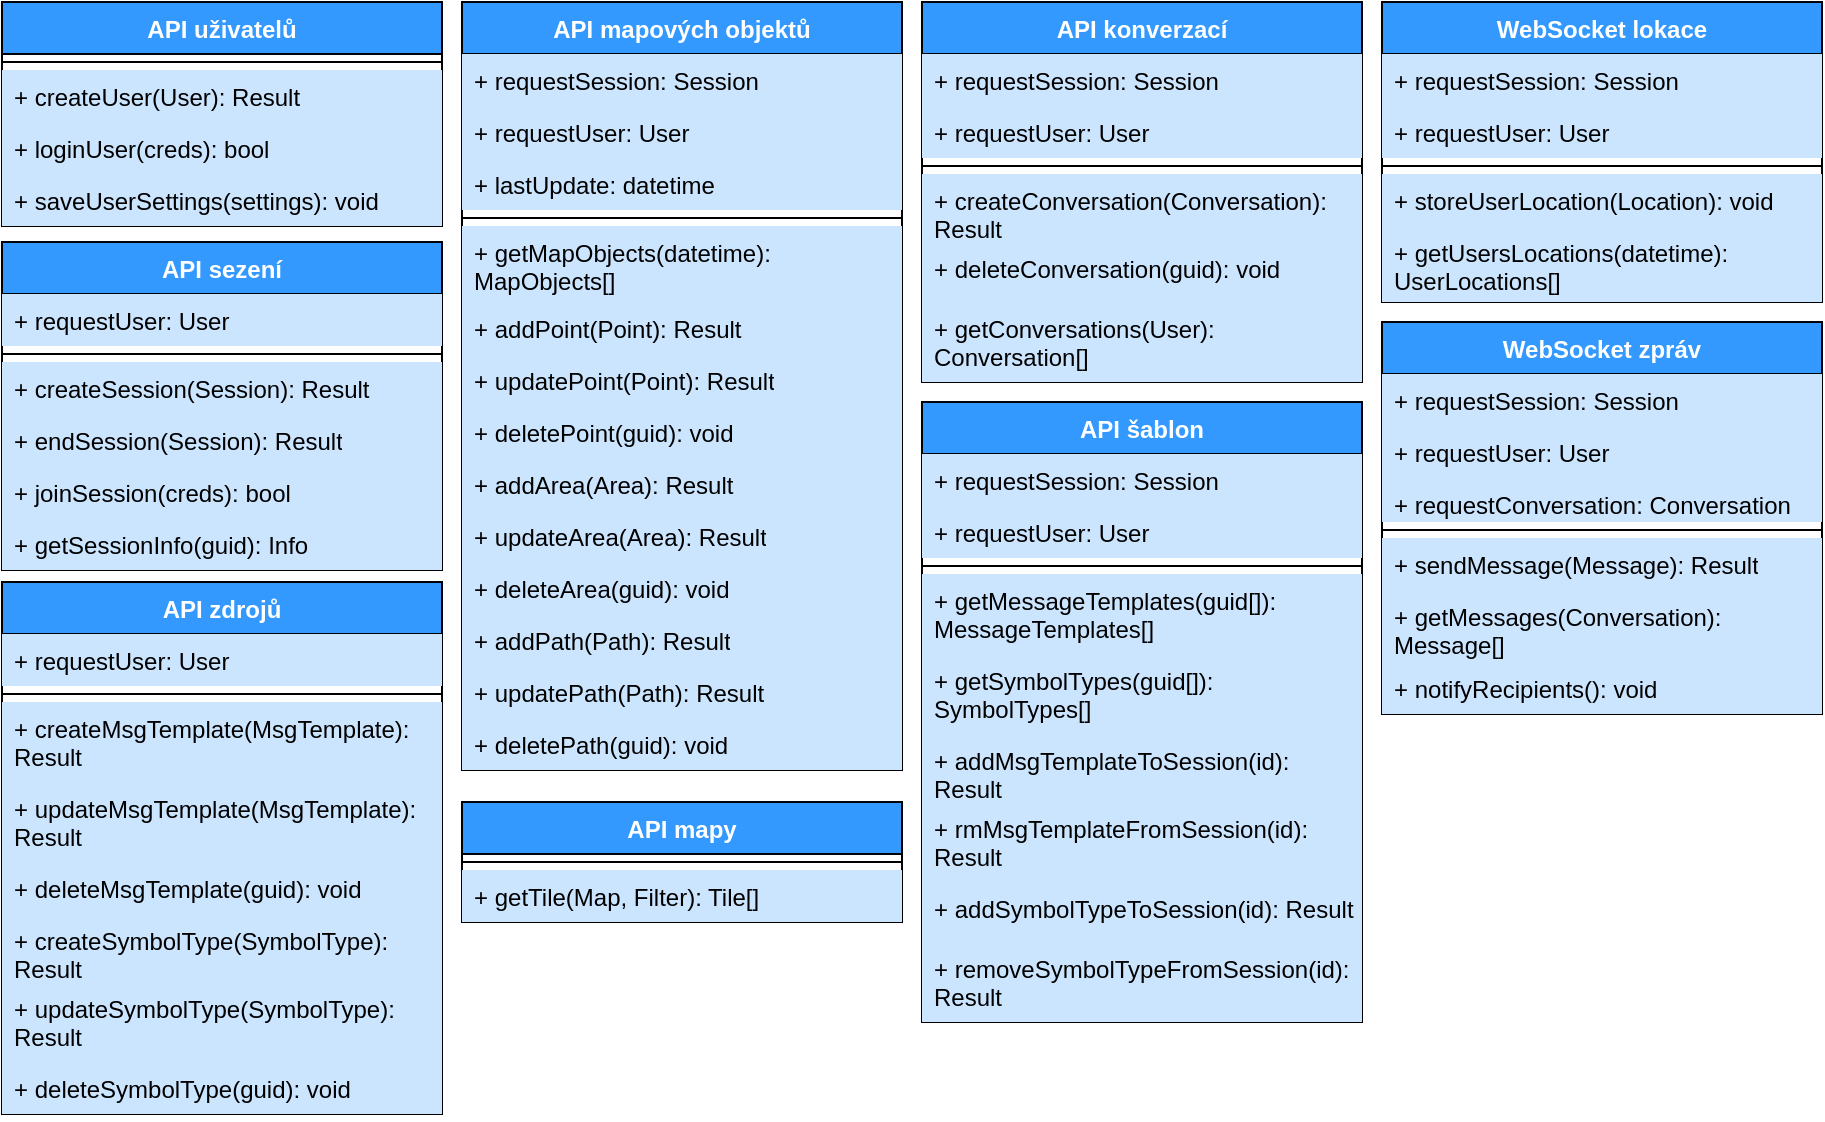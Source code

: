 <mxfile version="22.1.13" type="device">
  <diagram name="Stránka-1" id="SCNq5Kb_qcf53QLSLYbM">
    <mxGraphModel dx="1509" dy="785" grid="1" gridSize="10" guides="1" tooltips="1" connect="1" arrows="1" fold="1" page="1" pageScale="1" pageWidth="827" pageHeight="1169" math="0" shadow="0">
      <root>
        <mxCell id="0" />
        <mxCell id="1" parent="0" />
        <mxCell id="y1eOvO5UO0S8E8pkdAG_-2" value="API sezení" style="swimlane;fontStyle=1;align=center;verticalAlign=top;childLayout=stackLayout;horizontal=1;startSize=26;horizontalStack=0;resizeParent=1;resizeParentMax=0;resizeLast=0;collapsible=1;marginBottom=0;whiteSpace=wrap;html=1;fillColor=#3399FF;fontColor=#FFFFFF;" parent="1" vertex="1">
          <mxGeometry x="10" y="130" width="220" height="164" as="geometry" />
        </mxCell>
        <mxCell id="y1eOvO5UO0S8E8pkdAG_-3" value="+ requestUser: User" style="text;strokeColor=none;fillColor=#CCE5FF;align=left;verticalAlign=top;spacingLeft=4;spacingRight=4;overflow=hidden;rotatable=0;points=[[0,0.5],[1,0.5]];portConstraint=eastwest;whiteSpace=wrap;html=1;" parent="y1eOvO5UO0S8E8pkdAG_-2" vertex="1">
          <mxGeometry y="26" width="220" height="26" as="geometry" />
        </mxCell>
        <mxCell id="y1eOvO5UO0S8E8pkdAG_-4" value="" style="line;strokeWidth=1;fillColor=none;align=left;verticalAlign=middle;spacingTop=-1;spacingLeft=3;spacingRight=3;rotatable=0;labelPosition=right;points=[];portConstraint=eastwest;strokeColor=inherit;" parent="y1eOvO5UO0S8E8pkdAG_-2" vertex="1">
          <mxGeometry y="52" width="220" height="8" as="geometry" />
        </mxCell>
        <mxCell id="y1eOvO5UO0S8E8pkdAG_-5" value="+ createSession(Session): Result" style="text;strokeColor=none;fillColor=#CCE5FF;align=left;verticalAlign=top;spacingLeft=4;spacingRight=4;overflow=hidden;rotatable=0;points=[[0,0.5],[1,0.5]];portConstraint=eastwest;whiteSpace=wrap;html=1;" parent="y1eOvO5UO0S8E8pkdAG_-2" vertex="1">
          <mxGeometry y="60" width="220" height="26" as="geometry" />
        </mxCell>
        <mxCell id="3" value="+ endSession(Session): Result" style="text;strokeColor=none;fillColor=#CCE5FF;align=left;verticalAlign=top;spacingLeft=4;spacingRight=4;overflow=hidden;rotatable=0;points=[[0,0.5],[1,0.5]];portConstraint=eastwest;whiteSpace=wrap;html=1;" parent="y1eOvO5UO0S8E8pkdAG_-2" vertex="1">
          <mxGeometry y="86" width="220" height="26" as="geometry" />
        </mxCell>
        <mxCell id="y1eOvO5UO0S8E8pkdAG_-13" value="+ joinSession(creds): bool" style="text;strokeColor=none;fillColor=#CCE5FF;align=left;verticalAlign=top;spacingLeft=4;spacingRight=4;overflow=hidden;rotatable=0;points=[[0,0.5],[1,0.5]];portConstraint=eastwest;whiteSpace=wrap;html=1;" parent="y1eOvO5UO0S8E8pkdAG_-2" vertex="1">
          <mxGeometry y="112" width="220" height="26" as="geometry" />
        </mxCell>
        <mxCell id="hE1NVSClc5GzCMS2FEAq-9" value="+ getSessionInfo(guid): Info" style="text;strokeColor=none;fillColor=#CCE5FF;align=left;verticalAlign=top;spacingLeft=4;spacingRight=4;overflow=hidden;rotatable=0;points=[[0,0.5],[1,0.5]];portConstraint=eastwest;whiteSpace=wrap;html=1;" parent="y1eOvO5UO0S8E8pkdAG_-2" vertex="1">
          <mxGeometry y="138" width="220" height="26" as="geometry" />
        </mxCell>
        <mxCell id="y1eOvO5UO0S8E8pkdAG_-6" value="API uživatelů" style="swimlane;fontStyle=1;align=center;verticalAlign=top;childLayout=stackLayout;horizontal=1;startSize=26;horizontalStack=0;resizeParent=1;resizeParentMax=0;resizeLast=0;collapsible=1;marginBottom=0;whiteSpace=wrap;html=1;fillColor=#3399FF;fontColor=#FFFFFF;" parent="1" vertex="1">
          <mxGeometry x="10" y="10" width="220" height="112" as="geometry" />
        </mxCell>
        <mxCell id="y1eOvO5UO0S8E8pkdAG_-8" value="" style="line;strokeWidth=1;fillColor=#CCE5FF;align=left;verticalAlign=middle;spacingTop=-1;spacingLeft=3;spacingRight=3;rotatable=0;labelPosition=right;points=[];portConstraint=eastwest;strokeColor=inherit;" parent="y1eOvO5UO0S8E8pkdAG_-6" vertex="1">
          <mxGeometry y="26" width="220" height="8" as="geometry" />
        </mxCell>
        <mxCell id="y1eOvO5UO0S8E8pkdAG_-9" value="+ createUser(User): Result" style="text;strokeColor=none;fillColor=#CCE5FF;align=left;verticalAlign=top;spacingLeft=4;spacingRight=4;overflow=hidden;rotatable=0;points=[[0,0.5],[1,0.5]];portConstraint=eastwest;whiteSpace=wrap;html=1;" parent="y1eOvO5UO0S8E8pkdAG_-6" vertex="1">
          <mxGeometry y="34" width="220" height="26" as="geometry" />
        </mxCell>
        <mxCell id="y1eOvO5UO0S8E8pkdAG_-10" value="+ loginUser(creds): bool" style="text;strokeColor=none;fillColor=#CCE5FF;align=left;verticalAlign=top;spacingLeft=4;spacingRight=4;overflow=hidden;rotatable=0;points=[[0,0.5],[1,0.5]];portConstraint=eastwest;whiteSpace=wrap;html=1;" parent="y1eOvO5UO0S8E8pkdAG_-6" vertex="1">
          <mxGeometry y="60" width="220" height="26" as="geometry" />
        </mxCell>
        <mxCell id="y1eOvO5UO0S8E8pkdAG_-12" value="+ saveUserSettings(settings): void" style="text;strokeColor=none;fillColor=#CCE5FF;align=left;verticalAlign=top;spacingLeft=4;spacingRight=4;overflow=hidden;rotatable=0;points=[[0,0.5],[1,0.5]];portConstraint=eastwest;whiteSpace=wrap;html=1;" parent="y1eOvO5UO0S8E8pkdAG_-6" vertex="1">
          <mxGeometry y="86" width="220" height="26" as="geometry" />
        </mxCell>
        <mxCell id="y1eOvO5UO0S8E8pkdAG_-14" value="WebSocket lokace" style="swimlane;fontStyle=1;align=center;verticalAlign=top;childLayout=stackLayout;horizontal=1;startSize=26;horizontalStack=0;resizeParent=1;resizeParentMax=0;resizeLast=0;collapsible=1;marginBottom=0;whiteSpace=wrap;html=1;fillColor=#3399FF;fontColor=#FFFFFF;" parent="1" vertex="1">
          <mxGeometry x="700" y="10" width="220" height="150" as="geometry" />
        </mxCell>
        <mxCell id="y1eOvO5UO0S8E8pkdAG_-15" value="+ requestSession: Session" style="text;strokeColor=none;fillColor=#CCE5FF;align=left;verticalAlign=top;spacingLeft=4;spacingRight=4;overflow=hidden;rotatable=0;points=[[0,0.5],[1,0.5]];portConstraint=eastwest;whiteSpace=wrap;html=1;" parent="y1eOvO5UO0S8E8pkdAG_-14" vertex="1">
          <mxGeometry y="26" width="220" height="26" as="geometry" />
        </mxCell>
        <mxCell id="y1eOvO5UO0S8E8pkdAG_-18" value="+ requestUser: User" style="text;strokeColor=none;fillColor=#CCE5FF;align=left;verticalAlign=top;spacingLeft=4;spacingRight=4;overflow=hidden;rotatable=0;points=[[0,0.5],[1,0.5]];portConstraint=eastwest;whiteSpace=wrap;html=1;" parent="y1eOvO5UO0S8E8pkdAG_-14" vertex="1">
          <mxGeometry y="52" width="220" height="26" as="geometry" />
        </mxCell>
        <mxCell id="y1eOvO5UO0S8E8pkdAG_-16" value="" style="line;strokeWidth=1;fillColor=#CCE5FF;align=left;verticalAlign=middle;spacingTop=-1;spacingLeft=3;spacingRight=3;rotatable=0;labelPosition=right;points=[];portConstraint=eastwest;strokeColor=inherit;" parent="y1eOvO5UO0S8E8pkdAG_-14" vertex="1">
          <mxGeometry y="78" width="220" height="8" as="geometry" />
        </mxCell>
        <mxCell id="y1eOvO5UO0S8E8pkdAG_-17" value="+ storeUserLocation(Location): void" style="text;strokeColor=none;fillColor=#CCE5FF;align=left;verticalAlign=top;spacingLeft=4;spacingRight=4;overflow=hidden;rotatable=0;points=[[0,0.5],[1,0.5]];portConstraint=eastwest;whiteSpace=wrap;html=1;" parent="y1eOvO5UO0S8E8pkdAG_-14" vertex="1">
          <mxGeometry y="86" width="220" height="26" as="geometry" />
        </mxCell>
        <mxCell id="y1eOvO5UO0S8E8pkdAG_-19" value="+ getUsersLocations(datetime): UserLocations[]" style="text;strokeColor=none;fillColor=#CCE5FF;align=left;verticalAlign=top;spacingLeft=4;spacingRight=4;overflow=hidden;rotatable=0;points=[[0,0.5],[1,0.5]];portConstraint=eastwest;whiteSpace=wrap;html=1;" parent="y1eOvO5UO0S8E8pkdAG_-14" vertex="1">
          <mxGeometry y="112" width="220" height="38" as="geometry" />
        </mxCell>
        <mxCell id="y1eOvO5UO0S8E8pkdAG_-20" value="API mapových objektů" style="swimlane;fontStyle=1;align=center;verticalAlign=top;childLayout=stackLayout;horizontal=1;startSize=26;horizontalStack=0;resizeParent=1;resizeParentMax=0;resizeLast=0;collapsible=1;marginBottom=0;whiteSpace=wrap;html=1;fillColor=#3399FF;fontColor=#FFFFFF;" parent="1" vertex="1">
          <mxGeometry x="240" y="10" width="220" height="384" as="geometry" />
        </mxCell>
        <mxCell id="y1eOvO5UO0S8E8pkdAG_-21" value="+ requestSession: Session" style="text;strokeColor=none;fillColor=#CCE5FF;align=left;verticalAlign=top;spacingLeft=4;spacingRight=4;overflow=hidden;rotatable=0;points=[[0,0.5],[1,0.5]];portConstraint=eastwest;whiteSpace=wrap;html=1;" parent="y1eOvO5UO0S8E8pkdAG_-20" vertex="1">
          <mxGeometry y="26" width="220" height="26" as="geometry" />
        </mxCell>
        <mxCell id="y1eOvO5UO0S8E8pkdAG_-24" value="+ requestUser: User" style="text;strokeColor=none;fillColor=#CCE5FF;align=left;verticalAlign=top;spacingLeft=4;spacingRight=4;overflow=hidden;rotatable=0;points=[[0,0.5],[1,0.5]];portConstraint=eastwest;whiteSpace=wrap;html=1;" parent="y1eOvO5UO0S8E8pkdAG_-20" vertex="1">
          <mxGeometry y="52" width="220" height="26" as="geometry" />
        </mxCell>
        <mxCell id="y1eOvO5UO0S8E8pkdAG_-33" value="+ lastUpdate: datetime" style="text;strokeColor=none;fillColor=#CCE5FF;align=left;verticalAlign=top;spacingLeft=4;spacingRight=4;overflow=hidden;rotatable=0;points=[[0,0.5],[1,0.5]];portConstraint=eastwest;whiteSpace=wrap;html=1;" parent="y1eOvO5UO0S8E8pkdAG_-20" vertex="1">
          <mxGeometry y="78" width="220" height="26" as="geometry" />
        </mxCell>
        <mxCell id="y1eOvO5UO0S8E8pkdAG_-22" value="" style="line;strokeWidth=1;fillColor=#CCE5FF;align=left;verticalAlign=middle;spacingTop=-1;spacingLeft=3;spacingRight=3;rotatable=0;labelPosition=right;points=[];portConstraint=eastwest;strokeColor=inherit;" parent="y1eOvO5UO0S8E8pkdAG_-20" vertex="1">
          <mxGeometry y="104" width="220" height="8" as="geometry" />
        </mxCell>
        <mxCell id="y1eOvO5UO0S8E8pkdAG_-34" value="+ getMapObjects(datetime): MapObjects[]" style="text;strokeColor=none;fillColor=#CCE5FF;align=left;verticalAlign=top;spacingLeft=4;spacingRight=4;overflow=hidden;rotatable=0;points=[[0,0.5],[1,0.5]];portConstraint=eastwest;whiteSpace=wrap;html=1;" parent="y1eOvO5UO0S8E8pkdAG_-20" vertex="1">
          <mxGeometry y="112" width="220" height="38" as="geometry" />
        </mxCell>
        <mxCell id="y1eOvO5UO0S8E8pkdAG_-23" value="+ addPoint(Point): Result" style="text;strokeColor=none;fillColor=#CCE5FF;align=left;verticalAlign=top;spacingLeft=4;spacingRight=4;overflow=hidden;rotatable=0;points=[[0,0.5],[1,0.5]];portConstraint=eastwest;whiteSpace=wrap;html=1;" parent="y1eOvO5UO0S8E8pkdAG_-20" vertex="1">
          <mxGeometry y="150" width="220" height="26" as="geometry" />
        </mxCell>
        <mxCell id="y1eOvO5UO0S8E8pkdAG_-25" value="+ updatePoint(Point): Result" style="text;strokeColor=none;fillColor=#CCE5FF;align=left;verticalAlign=top;spacingLeft=4;spacingRight=4;overflow=hidden;rotatable=0;points=[[0,0.5],[1,0.5]];portConstraint=eastwest;whiteSpace=wrap;html=1;" parent="y1eOvO5UO0S8E8pkdAG_-20" vertex="1">
          <mxGeometry y="176" width="220" height="26" as="geometry" />
        </mxCell>
        <mxCell id="y1eOvO5UO0S8E8pkdAG_-26" value="+ deletePoint(guid): void" style="text;strokeColor=none;fillColor=#CCE5FF;align=left;verticalAlign=top;spacingLeft=4;spacingRight=4;overflow=hidden;rotatable=0;points=[[0,0.5],[1,0.5]];portConstraint=eastwest;whiteSpace=wrap;html=1;" parent="y1eOvO5UO0S8E8pkdAG_-20" vertex="1">
          <mxGeometry y="202" width="220" height="26" as="geometry" />
        </mxCell>
        <mxCell id="y1eOvO5UO0S8E8pkdAG_-27" value="+ addArea(Area): Result" style="text;strokeColor=none;fillColor=#CCE5FF;align=left;verticalAlign=top;spacingLeft=4;spacingRight=4;overflow=hidden;rotatable=0;points=[[0,0.5],[1,0.5]];portConstraint=eastwest;whiteSpace=wrap;html=1;" parent="y1eOvO5UO0S8E8pkdAG_-20" vertex="1">
          <mxGeometry y="228" width="220" height="26" as="geometry" />
        </mxCell>
        <mxCell id="y1eOvO5UO0S8E8pkdAG_-28" value="+ updateArea(Area): Result" style="text;strokeColor=none;fillColor=#CCE5FF;align=left;verticalAlign=top;spacingLeft=4;spacingRight=4;overflow=hidden;rotatable=0;points=[[0,0.5],[1,0.5]];portConstraint=eastwest;whiteSpace=wrap;html=1;" parent="y1eOvO5UO0S8E8pkdAG_-20" vertex="1">
          <mxGeometry y="254" width="220" height="26" as="geometry" />
        </mxCell>
        <mxCell id="y1eOvO5UO0S8E8pkdAG_-29" value="+ deleteArea(guid): void" style="text;strokeColor=none;fillColor=#CCE5FF;align=left;verticalAlign=top;spacingLeft=4;spacingRight=4;overflow=hidden;rotatable=0;points=[[0,0.5],[1,0.5]];portConstraint=eastwest;whiteSpace=wrap;html=1;" parent="y1eOvO5UO0S8E8pkdAG_-20" vertex="1">
          <mxGeometry y="280" width="220" height="26" as="geometry" />
        </mxCell>
        <mxCell id="y1eOvO5UO0S8E8pkdAG_-32" value="+ addPath(Path): Result" style="text;strokeColor=none;fillColor=#CCE5FF;align=left;verticalAlign=top;spacingLeft=4;spacingRight=4;overflow=hidden;rotatable=0;points=[[0,0.5],[1,0.5]];portConstraint=eastwest;whiteSpace=wrap;html=1;" parent="y1eOvO5UO0S8E8pkdAG_-20" vertex="1">
          <mxGeometry y="306" width="220" height="26" as="geometry" />
        </mxCell>
        <mxCell id="y1eOvO5UO0S8E8pkdAG_-31" value="+ updatePath(Path): Result" style="text;strokeColor=none;fillColor=#CCE5FF;align=left;verticalAlign=top;spacingLeft=4;spacingRight=4;overflow=hidden;rotatable=0;points=[[0,0.5],[1,0.5]];portConstraint=eastwest;whiteSpace=wrap;html=1;" parent="y1eOvO5UO0S8E8pkdAG_-20" vertex="1">
          <mxGeometry y="332" width="220" height="26" as="geometry" />
        </mxCell>
        <mxCell id="y1eOvO5UO0S8E8pkdAG_-30" value="+ deletePath(guid): void" style="text;strokeColor=none;fillColor=#CCE5FF;align=left;verticalAlign=top;spacingLeft=4;spacingRight=4;overflow=hidden;rotatable=0;points=[[0,0.5],[1,0.5]];portConstraint=eastwest;whiteSpace=wrap;html=1;" parent="y1eOvO5UO0S8E8pkdAG_-20" vertex="1">
          <mxGeometry y="358" width="220" height="26" as="geometry" />
        </mxCell>
        <mxCell id="y1eOvO5UO0S8E8pkdAG_-35" value="API konverzací" style="swimlane;fontStyle=1;align=center;verticalAlign=top;childLayout=stackLayout;horizontal=1;startSize=26;horizontalStack=0;resizeParent=1;resizeParentMax=0;resizeLast=0;collapsible=1;marginBottom=0;whiteSpace=wrap;html=1;fillColor=#3399FF;fontColor=#FFFFFF;" parent="1" vertex="1">
          <mxGeometry x="470" y="10" width="220" height="190" as="geometry" />
        </mxCell>
        <mxCell id="y1eOvO5UO0S8E8pkdAG_-36" value="+ requestSession: Session" style="text;strokeColor=none;fillColor=#CCE5FF;align=left;verticalAlign=top;spacingLeft=4;spacingRight=4;overflow=hidden;rotatable=0;points=[[0,0.5],[1,0.5]];portConstraint=eastwest;whiteSpace=wrap;html=1;" parent="y1eOvO5UO0S8E8pkdAG_-35" vertex="1">
          <mxGeometry y="26" width="220" height="26" as="geometry" />
        </mxCell>
        <mxCell id="y1eOvO5UO0S8E8pkdAG_-39" value="+ requestUser: User" style="text;strokeColor=none;fillColor=#CCE5FF;align=left;verticalAlign=top;spacingLeft=4;spacingRight=4;overflow=hidden;rotatable=0;points=[[0,0.5],[1,0.5]];portConstraint=eastwest;whiteSpace=wrap;html=1;" parent="y1eOvO5UO0S8E8pkdAG_-35" vertex="1">
          <mxGeometry y="52" width="220" height="26" as="geometry" />
        </mxCell>
        <mxCell id="y1eOvO5UO0S8E8pkdAG_-37" value="" style="line;strokeWidth=1;fillColor=#CCE5FF;align=left;verticalAlign=middle;spacingTop=-1;spacingLeft=3;spacingRight=3;rotatable=0;labelPosition=right;points=[];portConstraint=eastwest;strokeColor=inherit;" parent="y1eOvO5UO0S8E8pkdAG_-35" vertex="1">
          <mxGeometry y="78" width="220" height="8" as="geometry" />
        </mxCell>
        <mxCell id="y1eOvO5UO0S8E8pkdAG_-38" value="+ createConversation(Conversation): Result" style="text;strokeColor=none;fillColor=#CCE5FF;align=left;verticalAlign=top;spacingLeft=4;spacingRight=4;overflow=hidden;rotatable=0;points=[[0,0.5],[1,0.5]];portConstraint=eastwest;whiteSpace=wrap;html=1;" parent="y1eOvO5UO0S8E8pkdAG_-35" vertex="1">
          <mxGeometry y="86" width="220" height="34" as="geometry" />
        </mxCell>
        <mxCell id="4" value="+ deleteConversation(guid): void" style="text;strokeColor=none;fillColor=#CCE5FF;align=left;verticalAlign=top;spacingLeft=4;spacingRight=4;overflow=hidden;rotatable=0;points=[[0,0.5],[1,0.5]];portConstraint=eastwest;whiteSpace=wrap;html=1;" parent="y1eOvO5UO0S8E8pkdAG_-35" vertex="1">
          <mxGeometry y="120" width="220" height="30" as="geometry" />
        </mxCell>
        <mxCell id="2" value="+ getConversations(User): Conversation[]" style="text;strokeColor=none;fillColor=#CCE5FF;align=left;verticalAlign=top;spacingLeft=4;spacingRight=4;overflow=hidden;rotatable=0;points=[[0,0.5],[1,0.5]];portConstraint=eastwest;whiteSpace=wrap;html=1;" parent="y1eOvO5UO0S8E8pkdAG_-35" vertex="1">
          <mxGeometry y="150" width="220" height="40" as="geometry" />
        </mxCell>
        <mxCell id="y1eOvO5UO0S8E8pkdAG_-41" value="WebSocket zpráv" style="swimlane;fontStyle=1;align=center;verticalAlign=top;childLayout=stackLayout;horizontal=1;startSize=26;horizontalStack=0;resizeParent=1;resizeParentMax=0;resizeLast=0;collapsible=1;marginBottom=0;whiteSpace=wrap;html=1;fillColor=#3399FF;fontColor=#FFFFFF;" parent="1" vertex="1">
          <mxGeometry x="700" y="170" width="220" height="196" as="geometry" />
        </mxCell>
        <mxCell id="y1eOvO5UO0S8E8pkdAG_-42" value="+ requestSession: Session" style="text;strokeColor=none;fillColor=#CCE5FF;align=left;verticalAlign=top;spacingLeft=4;spacingRight=4;overflow=hidden;rotatable=0;points=[[0,0.5],[1,0.5]];portConstraint=eastwest;whiteSpace=wrap;html=1;" parent="y1eOvO5UO0S8E8pkdAG_-41" vertex="1">
          <mxGeometry y="26" width="220" height="26" as="geometry" />
        </mxCell>
        <mxCell id="y1eOvO5UO0S8E8pkdAG_-45" value="+ requestUser: User" style="text;strokeColor=none;fillColor=#CCE5FF;align=left;verticalAlign=top;spacingLeft=4;spacingRight=4;overflow=hidden;rotatable=0;points=[[0,0.5],[1,0.5]];portConstraint=eastwest;whiteSpace=wrap;html=1;" parent="y1eOvO5UO0S8E8pkdAG_-41" vertex="1">
          <mxGeometry y="52" width="220" height="26" as="geometry" />
        </mxCell>
        <mxCell id="y1eOvO5UO0S8E8pkdAG_-47" value="+ requestConversation: Conversation" style="text;strokeColor=none;fillColor=#CCE5FF;align=left;verticalAlign=top;spacingLeft=4;spacingRight=4;overflow=hidden;rotatable=0;points=[[0,0.5],[1,0.5]];portConstraint=eastwest;whiteSpace=wrap;html=1;" parent="y1eOvO5UO0S8E8pkdAG_-41" vertex="1">
          <mxGeometry y="78" width="220" height="22" as="geometry" />
        </mxCell>
        <mxCell id="y1eOvO5UO0S8E8pkdAG_-43" value="" style="line;strokeWidth=1;fillColor=#CCE5FF;align=left;verticalAlign=middle;spacingTop=-1;spacingLeft=3;spacingRight=3;rotatable=0;labelPosition=right;points=[];portConstraint=eastwest;strokeColor=inherit;shadow=0;labelBackgroundColor=default;fontColor=default;" parent="y1eOvO5UO0S8E8pkdAG_-41" vertex="1">
          <mxGeometry y="100" width="220" height="8" as="geometry" />
        </mxCell>
        <mxCell id="y1eOvO5UO0S8E8pkdAG_-44" value="+ sendMessage(Message): Result" style="text;strokeColor=none;fillColor=#CCE5FF;align=left;verticalAlign=top;spacingLeft=4;spacingRight=4;overflow=hidden;rotatable=0;points=[[0,0.5],[1,0.5]];portConstraint=eastwest;whiteSpace=wrap;html=1;" parent="y1eOvO5UO0S8E8pkdAG_-41" vertex="1">
          <mxGeometry y="108" width="220" height="26" as="geometry" />
        </mxCell>
        <mxCell id="y1eOvO5UO0S8E8pkdAG_-48" value="+ getMessages(Conversation): Message[]" style="text;strokeColor=none;fillColor=#CCE5FF;align=left;verticalAlign=top;spacingLeft=4;spacingRight=4;overflow=hidden;rotatable=0;points=[[0,0.5],[1,0.5]];portConstraint=eastwest;whiteSpace=wrap;html=1;" parent="y1eOvO5UO0S8E8pkdAG_-41" vertex="1">
          <mxGeometry y="134" width="220" height="36" as="geometry" />
        </mxCell>
        <mxCell id="y1eOvO5UO0S8E8pkdAG_-46" value="+ notifyRecipients(): void" style="text;strokeColor=none;fillColor=#CCE5FF;align=left;verticalAlign=top;spacingLeft=4;spacingRight=4;overflow=hidden;rotatable=0;points=[[0,0.5],[1,0.5]];portConstraint=eastwest;whiteSpace=wrap;html=1;" parent="y1eOvO5UO0S8E8pkdAG_-41" vertex="1">
          <mxGeometry y="170" width="220" height="26" as="geometry" />
        </mxCell>
        <mxCell id="hE1NVSClc5GzCMS2FEAq-1" value="API mapy" style="swimlane;fontStyle=1;align=center;verticalAlign=top;childLayout=stackLayout;horizontal=1;startSize=26;horizontalStack=0;resizeParent=1;resizeParentMax=0;resizeLast=0;collapsible=1;marginBottom=0;whiteSpace=wrap;html=1;fillColor=#3399FF;fontColor=#FFFFFF;" parent="1" vertex="1">
          <mxGeometry x="240" y="410" width="220" height="60" as="geometry" />
        </mxCell>
        <mxCell id="hE1NVSClc5GzCMS2FEAq-3" value="" style="line;strokeWidth=1;fillColor=#CCE5FF;align=left;verticalAlign=middle;spacingTop=-1;spacingLeft=3;spacingRight=3;rotatable=0;labelPosition=right;points=[];portConstraint=eastwest;strokeColor=inherit;" parent="hE1NVSClc5GzCMS2FEAq-1" vertex="1">
          <mxGeometry y="26" width="220" height="8" as="geometry" />
        </mxCell>
        <mxCell id="hE1NVSClc5GzCMS2FEAq-4" value="+ getTile(Map, Filter): Tile[]" style="text;strokeColor=none;fillColor=#CCE5FF;align=left;verticalAlign=top;spacingLeft=4;spacingRight=4;overflow=hidden;rotatable=0;points=[[0,0.5],[1,0.5]];portConstraint=eastwest;whiteSpace=wrap;html=1;" parent="hE1NVSClc5GzCMS2FEAq-1" vertex="1">
          <mxGeometry y="34" width="220" height="26" as="geometry" />
        </mxCell>
        <mxCell id="hE1NVSClc5GzCMS2FEAq-5" value="API šablon" style="swimlane;fontStyle=1;align=center;verticalAlign=top;childLayout=stackLayout;horizontal=1;startSize=26;horizontalStack=0;resizeParent=1;resizeParentMax=0;resizeLast=0;collapsible=1;marginBottom=0;whiteSpace=wrap;html=1;fillColor=#3399FF;fontColor=#FFFFFF;" parent="1" vertex="1">
          <mxGeometry x="470" y="210" width="220" height="310" as="geometry" />
        </mxCell>
        <mxCell id="hE1NVSClc5GzCMS2FEAq-6" value="+ requestSession: Session" style="text;strokeColor=none;fillColor=#CCE5FF;align=left;verticalAlign=top;spacingLeft=4;spacingRight=4;overflow=hidden;rotatable=0;points=[[0,0.5],[1,0.5]];portConstraint=eastwest;whiteSpace=wrap;html=1;" parent="hE1NVSClc5GzCMS2FEAq-5" vertex="1">
          <mxGeometry y="26" width="220" height="26" as="geometry" />
        </mxCell>
        <mxCell id="hE1NVSClc5GzCMS2FEAq-11" value="+ requestUser: User" style="text;strokeColor=none;fillColor=#CCE5FF;align=left;verticalAlign=top;spacingLeft=4;spacingRight=4;overflow=hidden;rotatable=0;points=[[0,0.5],[1,0.5]];portConstraint=eastwest;whiteSpace=wrap;html=1;" parent="hE1NVSClc5GzCMS2FEAq-5" vertex="1">
          <mxGeometry y="52" width="220" height="26" as="geometry" />
        </mxCell>
        <mxCell id="hE1NVSClc5GzCMS2FEAq-7" value="" style="line;strokeWidth=1;fillColor=#CCE5FF;align=left;verticalAlign=middle;spacingTop=-1;spacingLeft=3;spacingRight=3;rotatable=0;labelPosition=right;points=[];portConstraint=eastwest;strokeColor=inherit;" parent="hE1NVSClc5GzCMS2FEAq-5" vertex="1">
          <mxGeometry y="78" width="220" height="8" as="geometry" />
        </mxCell>
        <mxCell id="hE1NVSClc5GzCMS2FEAq-8" value="+ getMessageTemplates(guid[]): MessageTemplates[]" style="text;strokeColor=none;fillColor=#CCE5FF;align=left;verticalAlign=top;spacingLeft=4;spacingRight=4;overflow=hidden;rotatable=0;points=[[0,0.5],[1,0.5]];portConstraint=eastwest;whiteSpace=wrap;html=1;" parent="hE1NVSClc5GzCMS2FEAq-5" vertex="1">
          <mxGeometry y="86" width="220" height="40" as="geometry" />
        </mxCell>
        <mxCell id="hE1NVSClc5GzCMS2FEAq-10" value="+ getSymbolTypes(guid[]): SymbolTypes[]" style="text;strokeColor=none;fillColor=#CCE5FF;align=left;verticalAlign=top;spacingLeft=4;spacingRight=4;overflow=hidden;rotatable=0;points=[[0,0.5],[1,0.5]];portConstraint=eastwest;whiteSpace=wrap;html=1;" parent="hE1NVSClc5GzCMS2FEAq-5" vertex="1">
          <mxGeometry y="126" width="220" height="40" as="geometry" />
        </mxCell>
        <mxCell id="hE1NVSClc5GzCMS2FEAq-15" value="+ addMsgTemplateToSession(id): Result" style="text;strokeColor=none;fillColor=#CCE5FF;align=left;verticalAlign=top;spacingLeft=4;spacingRight=4;overflow=hidden;rotatable=0;points=[[0,0.5],[1,0.5]];portConstraint=eastwest;whiteSpace=wrap;html=1;" parent="hE1NVSClc5GzCMS2FEAq-5" vertex="1">
          <mxGeometry y="166" width="220" height="34" as="geometry" />
        </mxCell>
        <mxCell id="hE1NVSClc5GzCMS2FEAq-14" value="+ rmMsgTemplateFromSession(id): Result" style="text;strokeColor=none;fillColor=#CCE5FF;align=left;verticalAlign=top;spacingLeft=4;spacingRight=4;overflow=hidden;rotatable=0;points=[[0,0.5],[1,0.5]];portConstraint=eastwest;whiteSpace=wrap;html=1;" parent="hE1NVSClc5GzCMS2FEAq-5" vertex="1">
          <mxGeometry y="200" width="220" height="40" as="geometry" />
        </mxCell>
        <mxCell id="hE1NVSClc5GzCMS2FEAq-13" value="+ addSymbolTypeToSession(id): Result" style="text;strokeColor=none;fillColor=#CCE5FF;align=left;verticalAlign=top;spacingLeft=4;spacingRight=4;overflow=hidden;rotatable=0;points=[[0,0.5],[1,0.5]];portConstraint=eastwest;whiteSpace=wrap;html=1;" parent="hE1NVSClc5GzCMS2FEAq-5" vertex="1">
          <mxGeometry y="240" width="220" height="30" as="geometry" />
        </mxCell>
        <mxCell id="hE1NVSClc5GzCMS2FEAq-12" value="+ removeSymbolTypeFromSession(id): Result" style="text;strokeColor=none;fillColor=#CCE5FF;align=left;verticalAlign=top;spacingLeft=4;spacingRight=4;overflow=hidden;rotatable=0;points=[[0,0.5],[1,0.5]];portConstraint=eastwest;whiteSpace=wrap;html=1;" parent="hE1NVSClc5GzCMS2FEAq-5" vertex="1">
          <mxGeometry y="270" width="220" height="40" as="geometry" />
        </mxCell>
        <mxCell id="hE1NVSClc5GzCMS2FEAq-16" value="API zdrojů" style="swimlane;fontStyle=1;align=center;verticalAlign=top;childLayout=stackLayout;horizontal=1;startSize=26;horizontalStack=0;resizeParent=1;resizeParentMax=0;resizeLast=0;collapsible=1;marginBottom=0;whiteSpace=wrap;html=1;fillColor=#3399FF;fontColor=#FFFFFF;" parent="1" vertex="1">
          <mxGeometry x="10" y="300" width="220" height="266" as="geometry" />
        </mxCell>
        <mxCell id="hE1NVSClc5GzCMS2FEAq-17" value="+ requestUser: User" style="text;strokeColor=none;fillColor=#CCE5FF;align=left;verticalAlign=top;spacingLeft=4;spacingRight=4;overflow=hidden;rotatable=0;points=[[0,0.5],[1,0.5]];portConstraint=eastwest;whiteSpace=wrap;html=1;" parent="hE1NVSClc5GzCMS2FEAq-16" vertex="1">
          <mxGeometry y="26" width="220" height="26" as="geometry" />
        </mxCell>
        <mxCell id="hE1NVSClc5GzCMS2FEAq-18" value="" style="line;strokeWidth=1;fillColor=#CCE5FF;align=left;verticalAlign=middle;spacingTop=-1;spacingLeft=3;spacingRight=3;rotatable=0;labelPosition=right;points=[];portConstraint=eastwest;strokeColor=inherit;" parent="hE1NVSClc5GzCMS2FEAq-16" vertex="1">
          <mxGeometry y="52" width="220" height="8" as="geometry" />
        </mxCell>
        <mxCell id="hE1NVSClc5GzCMS2FEAq-19" value="+ createMsgTemplate(MsgTemplate): Result" style="text;strokeColor=none;fillColor=#CCE5FF;align=left;verticalAlign=top;spacingLeft=4;spacingRight=4;overflow=hidden;rotatable=0;points=[[0,0.5],[1,0.5]];portConstraint=eastwest;whiteSpace=wrap;html=1;" parent="hE1NVSClc5GzCMS2FEAq-16" vertex="1">
          <mxGeometry y="60" width="220" height="40" as="geometry" />
        </mxCell>
        <mxCell id="hE1NVSClc5GzCMS2FEAq-23" value="+ updateMsgTemplate(MsgTemplate): Result" style="text;strokeColor=none;fillColor=#CCE5FF;align=left;verticalAlign=top;spacingLeft=4;spacingRight=4;overflow=hidden;rotatable=0;points=[[0,0.5],[1,0.5]];portConstraint=eastwest;whiteSpace=wrap;html=1;" parent="hE1NVSClc5GzCMS2FEAq-16" vertex="1">
          <mxGeometry y="100" width="220" height="40" as="geometry" />
        </mxCell>
        <mxCell id="hE1NVSClc5GzCMS2FEAq-22" value="+ deleteMsgTemplate(guid): void" style="text;strokeColor=none;fillColor=#CCE5FF;align=left;verticalAlign=top;spacingLeft=4;spacingRight=4;overflow=hidden;rotatable=0;points=[[0,0.5],[1,0.5]];portConstraint=eastwest;whiteSpace=wrap;html=1;" parent="hE1NVSClc5GzCMS2FEAq-16" vertex="1">
          <mxGeometry y="140" width="220" height="26" as="geometry" />
        </mxCell>
        <mxCell id="hE1NVSClc5GzCMS2FEAq-21" value="+ createSymbolType(SymbolType): Result" style="text;strokeColor=none;fillColor=#CCE5FF;align=left;verticalAlign=top;spacingLeft=4;spacingRight=4;overflow=hidden;rotatable=0;points=[[0,0.5],[1,0.5]];portConstraint=eastwest;whiteSpace=wrap;html=1;" parent="hE1NVSClc5GzCMS2FEAq-16" vertex="1">
          <mxGeometry y="166" width="220" height="34" as="geometry" />
        </mxCell>
        <mxCell id="hE1NVSClc5GzCMS2FEAq-20" value="+ updateSymbolType(SymbolType): Result" style="text;strokeColor=none;fillColor=#CCE5FF;align=left;verticalAlign=top;spacingLeft=4;spacingRight=4;overflow=hidden;rotatable=0;points=[[0,0.5],[1,0.5]];portConstraint=eastwest;whiteSpace=wrap;html=1;" parent="hE1NVSClc5GzCMS2FEAq-16" vertex="1">
          <mxGeometry y="200" width="220" height="40" as="geometry" />
        </mxCell>
        <mxCell id="hE1NVSClc5GzCMS2FEAq-24" value="+ deleteSymbolType(guid): void" style="text;strokeColor=none;fillColor=#CCE5FF;align=left;verticalAlign=top;spacingLeft=4;spacingRight=4;overflow=hidden;rotatable=0;points=[[0,0.5],[1,0.5]];portConstraint=eastwest;whiteSpace=wrap;html=1;" parent="hE1NVSClc5GzCMS2FEAq-16" vertex="1">
          <mxGeometry y="240" width="220" height="26" as="geometry" />
        </mxCell>
      </root>
    </mxGraphModel>
  </diagram>
</mxfile>
